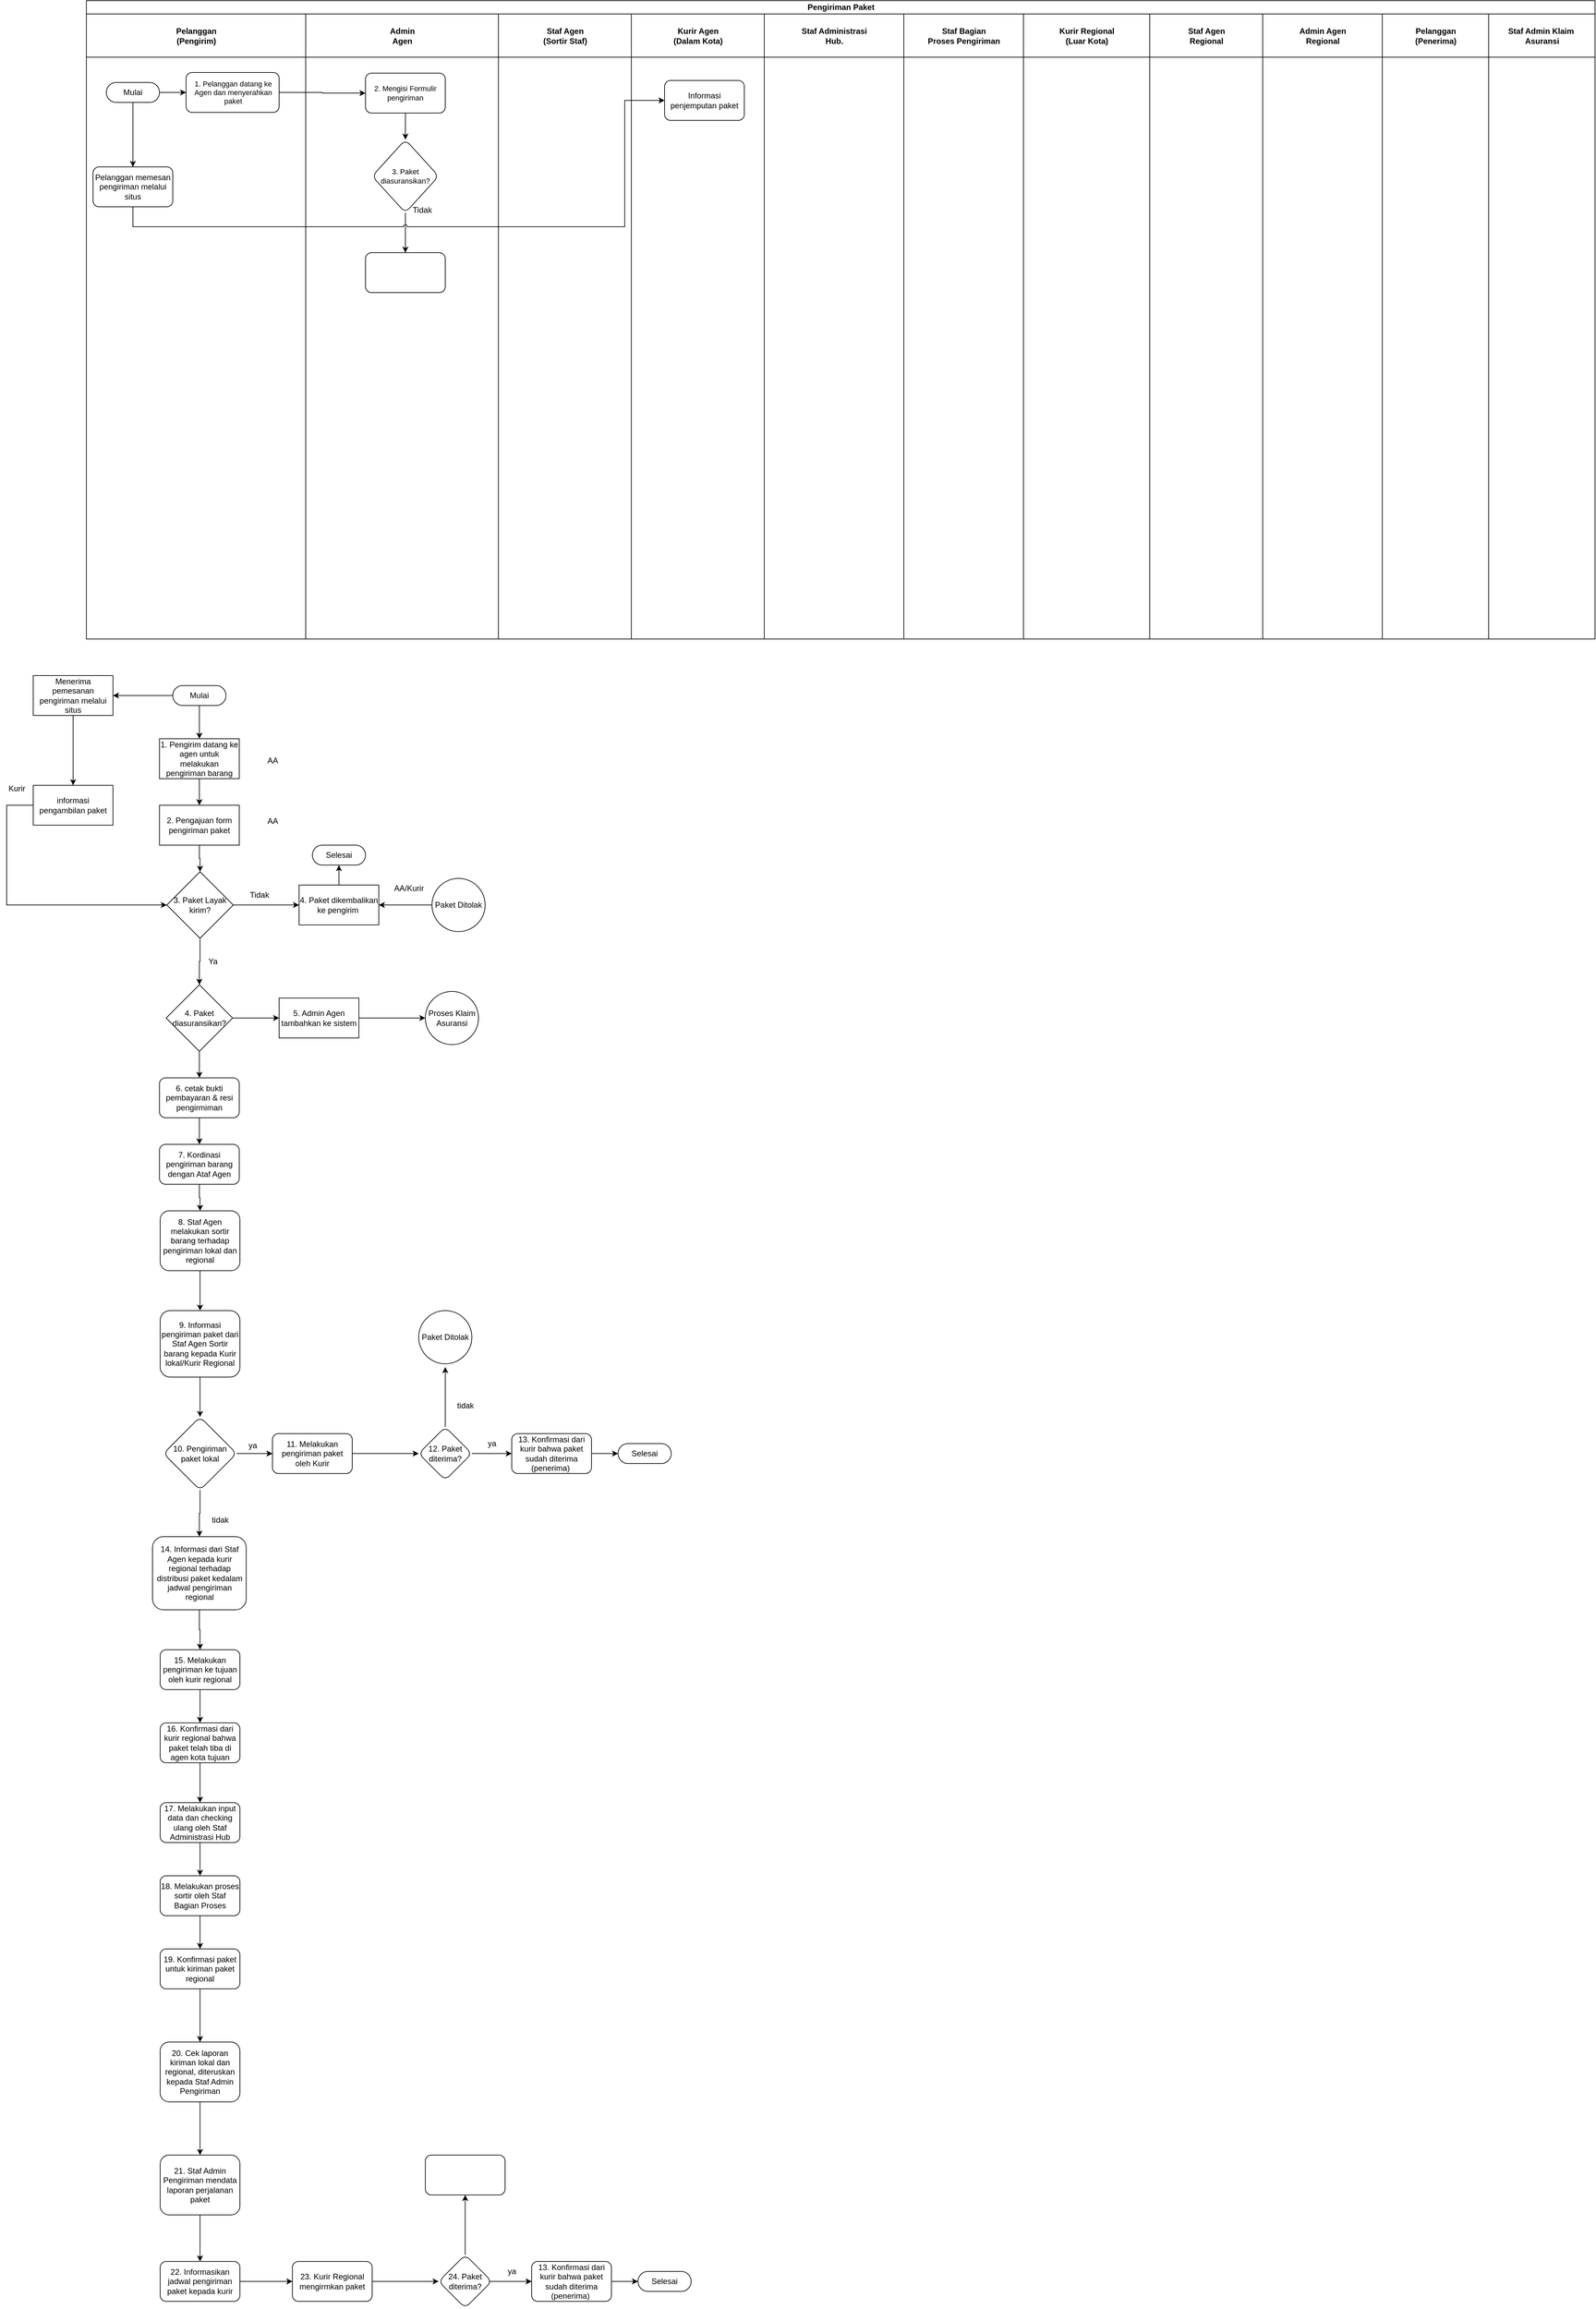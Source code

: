 <mxfile version="12.2.4" pages="1"><diagram id="DnavPj7X51x13cgDvJuS" name="Page-1"><mxGraphModel dx="2462" dy="880" grid="1" gridSize="10" guides="1" tooltips="1" connect="1" arrows="1" fold="1" page="1" pageScale="1" pageWidth="850" pageHeight="1100" math="0" shadow="0"><root><mxCell id="0"/><mxCell id="1" parent="0"/><mxCell id="16" value="Pengiriman Paket" style="swimlane;html=1;childLayout=stackLayout;resizeParent=1;resizeParentMax=0;startSize=20;" vertex="1" parent="1"><mxGeometry x="20" y="20" width="2270" height="960" as="geometry"/></mxCell><mxCell id="17" value="Pelanggan&lt;br&gt;(Pengirim)" style="swimlane;html=1;startSize=65;" vertex="1" parent="16"><mxGeometry y="20" width="330" height="940" as="geometry"/></mxCell><mxCell id="18" value="" style="edgeStyle=orthogonalEdgeStyle;rounded=0;orthogonalLoop=1;jettySize=auto;html=1;" edge="1" parent="17" source="20" target="21"><mxGeometry relative="1" as="geometry"/></mxCell><mxCell id="19" value="" style="edgeStyle=orthogonalEdgeStyle;rounded=0;orthogonalLoop=1;jettySize=auto;html=1;" edge="1" parent="17" source="20" target="22"><mxGeometry relative="1" as="geometry"/></mxCell><mxCell id="20" value="Mulai" style="html=1;dashed=0;whiteSpace=wrap;shape=mxgraph.dfd.start" vertex="1" parent="17"><mxGeometry x="30" y="103" width="80" height="30" as="geometry"/></mxCell><mxCell id="21" value="Pelanggan memesan pengiriman melalui situs" style="rounded=1;whiteSpace=wrap;html=1;dashed=0;align=center;" vertex="1" parent="17"><mxGeometry x="10" y="230" width="120" height="60" as="geometry"/></mxCell><mxCell id="22" value="&lt;div style=&quot;text-align: center;&quot;&gt;&lt;span style=&quot;background-color: initial;&quot;&gt;1. Pelanggan datang ke Agen dan menyerahkan paket&lt;/span&gt;&lt;/div&gt;" style="rounded=1;whiteSpace=wrap;html=1;dashed=0;align=left;verticalAlign=middle;horizontal=1;fontSize=11;" vertex="1" parent="17"><mxGeometry x="150" y="88" width="140" height="60" as="geometry"/></mxCell><mxCell id="23" value="Admin&lt;br&gt;Agen" style="swimlane;html=1;startSize=65;" vertex="1" parent="16"><mxGeometry x="330" y="20" width="290" height="940" as="geometry"/></mxCell><mxCell id="24" value="" style="edgeStyle=orthogonalEdgeStyle;rounded=0;orthogonalLoop=1;jettySize=auto;html=1;" edge="1" parent="23" source="25" target="27"><mxGeometry relative="1" as="geometry"/></mxCell><mxCell id="25" value="2. Mengisi Formulir pengiriman" style="whiteSpace=wrap;html=1;fontSize=11;rounded=1;dashed=0;" vertex="1" parent="23"><mxGeometry x="90" y="89" width="120" height="60" as="geometry"/></mxCell><mxCell id="26" value="" style="edgeStyle=orthogonalEdgeStyle;rounded=0;orthogonalLoop=1;jettySize=auto;html=1;" edge="1" parent="23" source="27" target="28"><mxGeometry relative="1" as="geometry"/></mxCell><mxCell id="27" value="3. Paket diasuransikan?" style="rhombus;whiteSpace=wrap;html=1;fontSize=11;rounded=1;dashed=0;" vertex="1" parent="23"><mxGeometry x="100" y="189" width="100" height="110" as="geometry"/></mxCell><mxCell id="28" value="" style="rounded=1;whiteSpace=wrap;html=1;fontSize=11;dashed=0;" vertex="1" parent="23"><mxGeometry x="90" y="359" width="120" height="60" as="geometry"/></mxCell><mxCell id="29" value="Tidak" style="text;html=1;align=center;verticalAlign=middle;resizable=0;points=[];autosize=1;strokeColor=none;fillColor=none;" vertex="1" parent="23"><mxGeometry x="150" y="280" width="50" height="30" as="geometry"/></mxCell><mxCell id="30" value="Staf Agen&lt;br&gt;(Sortir Staf)" style="swimlane;html=1;startSize=65;" vertex="1" parent="16"><mxGeometry x="620" y="20" width="200" height="940" as="geometry"><mxRectangle x="240" y="20" width="70" height="460" as="alternateBounds"/></mxGeometry></mxCell><mxCell id="31" value="Kurir Agen&lt;br&gt;(Dalam Kota)" style="swimlane;html=1;startSize=65;" vertex="1" parent="16"><mxGeometry x="820" y="20" width="200" height="940" as="geometry"><mxRectangle x="240" y="20" width="70" height="460" as="alternateBounds"/></mxGeometry></mxCell><mxCell id="32" value="Informasi penjemputan paket" style="rounded=1;whiteSpace=wrap;html=1;dashed=0;" vertex="1" parent="31"><mxGeometry x="50" y="100" width="120" height="60" as="geometry"/></mxCell><mxCell id="33" value="Staf Administrasi&lt;br&gt;Hub." style="swimlane;html=1;startSize=65;" vertex="1" parent="16"><mxGeometry x="1020" y="20" width="210" height="940" as="geometry"><mxRectangle x="240" y="20" width="70" height="460" as="alternateBounds"/></mxGeometry></mxCell><mxCell id="34" value="Staf Bagian&lt;br&gt;Proses Pengiriman" style="swimlane;html=1;startSize=65;" vertex="1" parent="16"><mxGeometry x="1230" y="20" width="180" height="940" as="geometry"/></mxCell><mxCell id="35" value="Kurir Regional &lt;br&gt;(Luar Kota)" style="swimlane;html=1;startSize=65;" vertex="1" parent="16"><mxGeometry x="1410" y="20" width="190" height="940" as="geometry"><mxRectangle x="240" y="20" width="70" height="460" as="alternateBounds"/></mxGeometry></mxCell><mxCell id="36" value="Staf Agen &lt;br&gt;Regional" style="swimlane;html=1;startSize=65;" vertex="1" parent="16"><mxGeometry x="1600" y="20" width="170" height="940" as="geometry"/></mxCell><mxCell id="37" value="Admin Agen &lt;br&gt;Regional" style="swimlane;html=1;startSize=65;" vertex="1" parent="16"><mxGeometry x="1770" y="20" width="180" height="940" as="geometry"/></mxCell><mxCell id="38" value="Pelanggan&lt;br&gt;(Penerima)" style="swimlane;html=1;startSize=65;" vertex="1" parent="16"><mxGeometry x="1950" y="20" width="160" height="940" as="geometry"/></mxCell><mxCell id="39" value="" style="edgeStyle=orthogonalEdgeStyle;rounded=0;orthogonalLoop=1;jettySize=auto;html=1;jumpStyle=arc;" edge="1" parent="16" source="21" target="32"><mxGeometry relative="1" as="geometry"><Array as="points"><mxPoint x="70" y="340"/><mxPoint x="810" y="340"/><mxPoint x="810" y="150"/></Array></mxGeometry></mxCell><mxCell id="40" value="Staf Admin Klaim&amp;nbsp;&lt;div&gt;Asuransi&lt;/div&gt;" style="swimlane;html=1;startSize=65;" vertex="1" parent="16"><mxGeometry x="2110" y="20" width="160" height="940" as="geometry"/></mxCell><mxCell id="41" value="" style="edgeStyle=orthogonalEdgeStyle;rounded=0;orthogonalLoop=1;jettySize=auto;html=1;" edge="1" parent="16" source="22" target="25"><mxGeometry relative="1" as="geometry"/></mxCell><mxCell id="42" value="" style="edgeStyle=orthogonalEdgeStyle;rounded=0;orthogonalLoop=1;jettySize=auto;html=1;" edge="1" parent="1" source="44" target="46"><mxGeometry relative="1" as="geometry"/></mxCell><mxCell id="43" value="" style="edgeStyle=orthogonalEdgeStyle;rounded=0;orthogonalLoop=1;jettySize=auto;html=1;" edge="1" parent="1" source="44" target="48"><mxGeometry relative="1" as="geometry"/></mxCell><mxCell id="44" value="Mulai" style="html=1;dashed=0;whiteSpace=wrap;shape=mxgraph.dfd.start" vertex="1" parent="1"><mxGeometry x="150" y="1050" width="80" height="30" as="geometry"/></mxCell><mxCell id="45" value="" style="edgeStyle=orthogonalEdgeStyle;rounded=0;orthogonalLoop=1;jettySize=auto;html=1;" edge="1" parent="1" source="46" target="57"><mxGeometry relative="1" as="geometry"/></mxCell><mxCell id="46" value="Menerima pemesanan pengiriman melalui situs" style="whiteSpace=wrap;html=1;dashed=0;" vertex="1" parent="1"><mxGeometry x="-60" y="1035" width="120" height="60" as="geometry"/></mxCell><mxCell id="47" value="" style="edgeStyle=orthogonalEdgeStyle;rounded=0;orthogonalLoop=1;jettySize=auto;html=1;" edge="1" parent="1" source="48" target="50"><mxGeometry relative="1" as="geometry"/></mxCell><mxCell id="48" value="1. Pengirim datang ke agen untuk melakukan pengiriman barang" style="whiteSpace=wrap;html=1;dashed=0;" vertex="1" parent="1"><mxGeometry x="130" y="1130" width="120" height="60" as="geometry"/></mxCell><mxCell id="49" value="" style="edgeStyle=orthogonalEdgeStyle;rounded=0;orthogonalLoop=1;jettySize=auto;html=1;" edge="1" parent="1" source="50" target="53"><mxGeometry relative="1" as="geometry"/></mxCell><mxCell id="50" value="2. Pengajuan form pengiriman paket" style="whiteSpace=wrap;html=1;dashed=0;" vertex="1" parent="1"><mxGeometry x="130" y="1230" width="120" height="60" as="geometry"/></mxCell><mxCell id="51" value="" style="edgeStyle=orthogonalEdgeStyle;rounded=0;orthogonalLoop=1;jettySize=auto;html=1;" edge="1" parent="1" source="53" target="55"><mxGeometry relative="1" as="geometry"/></mxCell><mxCell id="52" value="" style="edgeStyle=orthogonalEdgeStyle;rounded=0;orthogonalLoop=1;jettySize=auto;html=1;" edge="1" parent="1" source="53" target="63"><mxGeometry relative="1" as="geometry"/></mxCell><mxCell id="53" value="3. Paket Layak kirim?" style="rhombus;whiteSpace=wrap;html=1;dashed=0;" vertex="1" parent="1"><mxGeometry x="141" y="1330" width="100" height="100" as="geometry"/></mxCell><mxCell id="54" value="" style="edgeStyle=orthogonalEdgeStyle;rounded=0;orthogonalLoop=1;jettySize=auto;html=1;" edge="1" parent="1" source="55" target="58"><mxGeometry relative="1" as="geometry"/></mxCell><mxCell id="55" value="4. Paket dikembalikan ke pengirim&amp;nbsp;" style="whiteSpace=wrap;html=1;dashed=0;" vertex="1" parent="1"><mxGeometry x="340" y="1350" width="120" height="60" as="geometry"/></mxCell><mxCell id="56" style="edgeStyle=orthogonalEdgeStyle;rounded=0;orthogonalLoop=1;jettySize=auto;html=1;entryX=0;entryY=0.5;entryDx=0;entryDy=0;" edge="1" parent="1" source="57" target="53"><mxGeometry relative="1" as="geometry"><Array as="points"><mxPoint x="-100" y="1380"/></Array></mxGeometry></mxCell><mxCell id="57" value="informasi pengambilan paket" style="whiteSpace=wrap;html=1;dashed=0;" vertex="1" parent="1"><mxGeometry x="-60" y="1200" width="120" height="60" as="geometry"/></mxCell><mxCell id="58" value="Selesai" style="html=1;dashed=0;whiteSpace=wrap;shape=mxgraph.dfd.start" vertex="1" parent="1"><mxGeometry x="360" y="1290" width="80" height="30" as="geometry"/></mxCell><mxCell id="59" value="Ya" style="text;html=1;align=center;verticalAlign=middle;resizable=0;points=[];autosize=1;strokeColor=none;fillColor=none;" vertex="1" parent="1"><mxGeometry x="190" y="1450" width="40" height="30" as="geometry"/></mxCell><mxCell id="60" value="Tidak" style="text;html=1;align=center;verticalAlign=middle;resizable=0;points=[];autosize=1;strokeColor=none;fillColor=none;" vertex="1" parent="1"><mxGeometry x="255" y="1350" width="50" height="30" as="geometry"/></mxCell><mxCell id="61" value="" style="edgeStyle=orthogonalEdgeStyle;rounded=0;orthogonalLoop=1;jettySize=auto;html=1;" edge="1" parent="1" source="63" target="65"><mxGeometry relative="1" as="geometry"/></mxCell><mxCell id="62" value="" style="edgeStyle=orthogonalEdgeStyle;rounded=0;orthogonalLoop=1;jettySize=auto;html=1;" edge="1" parent="1" source="63" target="68"><mxGeometry relative="1" as="geometry"/></mxCell><mxCell id="63" value="4. Paket diasuransikan?" style="rhombus;whiteSpace=wrap;html=1;dashed=0;" vertex="1" parent="1"><mxGeometry x="140" y="1500" width="100" height="100" as="geometry"/></mxCell><mxCell id="64" value="" style="edgeStyle=orthogonalEdgeStyle;rounded=0;orthogonalLoop=1;jettySize=auto;html=1;" edge="1" parent="1" source="65" target="66"><mxGeometry relative="1" as="geometry"/></mxCell><mxCell id="65" value="5. Admin Agen tambahkan ke sistem" style="whiteSpace=wrap;html=1;dashed=0;" vertex="1" parent="1"><mxGeometry x="310" y="1520" width="120" height="60" as="geometry"/></mxCell><mxCell id="66" value="Proses Klaim Asuransi" style="ellipse;whiteSpace=wrap;html=1;dashed=0;" vertex="1" parent="1"><mxGeometry x="530" y="1510" width="80" height="80" as="geometry"/></mxCell><mxCell id="67" value="" style="edgeStyle=orthogonalEdgeStyle;rounded=0;orthogonalLoop=1;jettySize=auto;html=1;" edge="1" parent="1" source="68" target="74"><mxGeometry relative="1" as="geometry"/></mxCell><mxCell id="68" value="6. cetak bukti pembayaran &amp;amp; resi pengirmiman" style="rounded=1;whiteSpace=wrap;html=1;dashed=0;" vertex="1" parent="1"><mxGeometry x="130" y="1640" width="120" height="60" as="geometry"/></mxCell><mxCell id="69" value="AA" style="text;html=1;align=center;verticalAlign=middle;resizable=0;points=[];autosize=1;strokeColor=none;fillColor=none;" vertex="1" parent="1"><mxGeometry x="280" y="1148" width="40" height="30" as="geometry"/></mxCell><mxCell id="70" value="AA" style="text;html=1;align=center;verticalAlign=middle;resizable=0;points=[];autosize=1;strokeColor=none;fillColor=none;" vertex="1" parent="1"><mxGeometry x="280" y="1239" width="40" height="30" as="geometry"/></mxCell><mxCell id="71" value="AA/Kurir" style="text;html=1;align=center;verticalAlign=middle;resizable=0;points=[];autosize=1;strokeColor=none;fillColor=none;" vertex="1" parent="1"><mxGeometry x="470" y="1340" width="70" height="30" as="geometry"/></mxCell><mxCell id="72" value="Kurir" style="text;html=1;align=center;verticalAlign=middle;resizable=0;points=[];autosize=1;strokeColor=none;fillColor=none;" vertex="1" parent="1"><mxGeometry x="-110" y="1190" width="50" height="30" as="geometry"/></mxCell><mxCell id="73" value="" style="edgeStyle=orthogonalEdgeStyle;rounded=0;orthogonalLoop=1;jettySize=auto;html=1;" edge="1" parent="1" source="74" target="76"><mxGeometry relative="1" as="geometry"/></mxCell><mxCell id="74" value="7. Kordinasi pengiriman barang dengan Ataf Agen" style="whiteSpace=wrap;html=1;rounded=1;dashed=0;" vertex="1" parent="1"><mxGeometry x="130" y="1740" width="120" height="60" as="geometry"/></mxCell><mxCell id="75" value="" style="edgeStyle=orthogonalEdgeStyle;rounded=0;orthogonalLoop=1;jettySize=auto;html=1;" edge="1" parent="1" source="76" target="78"><mxGeometry relative="1" as="geometry"/></mxCell><mxCell id="76" value="8. Staf Agen melakukan sortir barang terhadap pengiriman lokal dan regional" style="whiteSpace=wrap;html=1;rounded=1;dashed=0;" vertex="1" parent="1"><mxGeometry x="131" y="1840" width="120" height="90" as="geometry"/></mxCell><mxCell id="77" value="" style="edgeStyle=orthogonalEdgeStyle;rounded=0;orthogonalLoop=1;jettySize=auto;html=1;" edge="1" parent="1" source="78" target="81"><mxGeometry relative="1" as="geometry"/></mxCell><mxCell id="78" value="9. Informasi pengiriman paket dari Staf Agen Sortir barang kepada Kurir lokal/Kurir Regional" style="whiteSpace=wrap;html=1;rounded=1;dashed=0;" vertex="1" parent="1"><mxGeometry x="131" y="1990" width="120" height="100" as="geometry"/></mxCell><mxCell id="79" value="" style="edgeStyle=orthogonalEdgeStyle;rounded=0;orthogonalLoop=1;jettySize=auto;html=1;" edge="1" parent="1" source="81" target="83"><mxGeometry relative="1" as="geometry"/></mxCell><mxCell id="80" value="" style="edgeStyle=orthogonalEdgeStyle;rounded=0;orthogonalLoop=1;jettySize=auto;html=1;" edge="1" parent="1" source="81" target="97"><mxGeometry relative="1" as="geometry"/></mxCell><mxCell id="81" value="10. Pengiriman paket lokal" style="rhombus;whiteSpace=wrap;html=1;rounded=1;dashed=0;" vertex="1" parent="1"><mxGeometry x="136" y="2150" width="110" height="110" as="geometry"/></mxCell><mxCell id="82" value="" style="edgeStyle=orthogonalEdgeStyle;rounded=0;orthogonalLoop=1;jettySize=auto;html=1;" edge="1" parent="1" source="83" target="86"><mxGeometry relative="1" as="geometry"/></mxCell><mxCell id="83" value="11. Melakukan pengiriman paket oleh Kurir" style="whiteSpace=wrap;html=1;rounded=1;dashed=0;" vertex="1" parent="1"><mxGeometry x="300" y="2175" width="120" height="60" as="geometry"/></mxCell><mxCell id="84" value="" style="edgeStyle=orthogonalEdgeStyle;rounded=0;orthogonalLoop=1;jettySize=auto;html=1;" edge="1" parent="1" source="86" target="88"><mxGeometry relative="1" as="geometry"/></mxCell><mxCell id="85" value="" style="edgeStyle=orthogonalEdgeStyle;rounded=0;orthogonalLoop=1;jettySize=auto;html=1;" edge="1" parent="1" source="86"><mxGeometry relative="1" as="geometry"><mxPoint x="560" y="2075" as="targetPoint"/></mxGeometry></mxCell><mxCell id="86" value="12. Paket diterima?" style="rhombus;whiteSpace=wrap;html=1;rounded=1;dashed=0;" vertex="1" parent="1"><mxGeometry x="520" y="2165" width="80" height="80" as="geometry"/></mxCell><mxCell id="87" value="" style="edgeStyle=orthogonalEdgeStyle;rounded=0;orthogonalLoop=1;jettySize=auto;html=1;" edge="1" parent="1" source="88" target="94"><mxGeometry relative="1" as="geometry"/></mxCell><mxCell id="88" value="13. Konfirmasi dari kurir bahwa paket sudah diterima (penerima)&amp;nbsp;" style="whiteSpace=wrap;html=1;rounded=1;dashed=0;" vertex="1" parent="1"><mxGeometry x="660" y="2175" width="120" height="60" as="geometry"/></mxCell><mxCell id="89" style="edgeStyle=orthogonalEdgeStyle;rounded=0;orthogonalLoop=1;jettySize=auto;html=1;entryX=1;entryY=0.5;entryDx=0;entryDy=0;" edge="1" parent="1" source="90" target="55"><mxGeometry relative="1" as="geometry"/></mxCell><mxCell id="90" value="Paket Ditolak" style="ellipse;whiteSpace=wrap;html=1;dashed=0;" vertex="1" parent="1"><mxGeometry x="540" y="1340" width="80" height="80" as="geometry"/></mxCell><mxCell id="91" value="ya" style="text;html=1;align=center;verticalAlign=middle;resizable=0;points=[];autosize=1;strokeColor=none;fillColor=none;" vertex="1" parent="1"><mxGeometry x="250" y="2178" width="40" height="30" as="geometry"/></mxCell><mxCell id="92" value="tidak" style="text;html=1;align=center;verticalAlign=middle;resizable=0;points=[];autosize=1;strokeColor=none;fillColor=none;" vertex="1" parent="1"><mxGeometry x="565" y="2118" width="50" height="30" as="geometry"/></mxCell><mxCell id="93" value="ya" style="text;html=1;align=center;verticalAlign=middle;resizable=0;points=[];autosize=1;strokeColor=none;fillColor=none;" vertex="1" parent="1"><mxGeometry x="610" y="2175" width="40" height="30" as="geometry"/></mxCell><mxCell id="94" value="Selesai" style="html=1;dashed=0;whiteSpace=wrap;shape=mxgraph.dfd.start" vertex="1" parent="1"><mxGeometry x="820" y="2190" width="80" height="30" as="geometry"/></mxCell><mxCell id="95" value="Paket Ditolak" style="ellipse;whiteSpace=wrap;html=1;dashed=0;" vertex="1" parent="1"><mxGeometry x="520" y="1990" width="80" height="80" as="geometry"/></mxCell><mxCell id="96" value="" style="edgeStyle=orthogonalEdgeStyle;rounded=0;orthogonalLoop=1;jettySize=auto;html=1;" edge="1" parent="1" source="97" target="100"><mxGeometry relative="1" as="geometry"/></mxCell><mxCell id="97" value="14. Informasi dari Staf Agen kepada kurir regional terhadap distribusi paket kedalam jadwal pengiriman regional" style="whiteSpace=wrap;html=1;rounded=1;dashed=0;" vertex="1" parent="1"><mxGeometry x="119.5" y="2330" width="141" height="110" as="geometry"/></mxCell><mxCell id="98" value="tidak" style="text;html=1;align=center;verticalAlign=middle;resizable=0;points=[];autosize=1;strokeColor=none;fillColor=none;" vertex="1" parent="1"><mxGeometry x="196" y="2290" width="50" height="30" as="geometry"/></mxCell><mxCell id="99" value="" style="edgeStyle=orthogonalEdgeStyle;rounded=0;orthogonalLoop=1;jettySize=auto;html=1;" edge="1" parent="1" source="100" target="102"><mxGeometry relative="1" as="geometry"/></mxCell><mxCell id="100" value="15. Melakukan pengiriman ke tujuan oleh kurir regional" style="whiteSpace=wrap;html=1;rounded=1;dashed=0;" vertex="1" parent="1"><mxGeometry x="131" y="2500" width="120" height="60" as="geometry"/></mxCell><mxCell id="101" value="" style="edgeStyle=orthogonalEdgeStyle;rounded=0;orthogonalLoop=1;jettySize=auto;html=1;" edge="1" parent="1" source="102" target="104"><mxGeometry relative="1" as="geometry"/></mxCell><mxCell id="102" value="16. Konfirmasi dari kurir regional bahwa paket telah tiba di agen kota tujuan" style="whiteSpace=wrap;html=1;rounded=1;dashed=0;" vertex="1" parent="1"><mxGeometry x="131" y="2610" width="120" height="60" as="geometry"/></mxCell><mxCell id="103" value="" style="edgeStyle=orthogonalEdgeStyle;rounded=0;orthogonalLoop=1;jettySize=auto;html=1;" edge="1" parent="1" source="104" target="106"><mxGeometry relative="1" as="geometry"/></mxCell><mxCell id="104" value="17. Melakukan input data dan checking ulang oleh Staf Administrasi Hub" style="whiteSpace=wrap;html=1;rounded=1;dashed=0;" vertex="1" parent="1"><mxGeometry x="131" y="2730" width="120" height="60" as="geometry"/></mxCell><mxCell id="105" value="" style="edgeStyle=orthogonalEdgeStyle;rounded=0;orthogonalLoop=1;jettySize=auto;html=1;" edge="1" parent="1" source="106" target="108"><mxGeometry relative="1" as="geometry"/></mxCell><mxCell id="106" value="18. Melakukan proses sortir oleh Staf Bagian Proses" style="whiteSpace=wrap;html=1;rounded=1;dashed=0;" vertex="1" parent="1"><mxGeometry x="131" y="2840" width="120" height="60" as="geometry"/></mxCell><mxCell id="107" value="" style="edgeStyle=orthogonalEdgeStyle;rounded=0;orthogonalLoop=1;jettySize=auto;html=1;" edge="1" parent="1" source="108" target="110"><mxGeometry relative="1" as="geometry"/></mxCell><mxCell id="108" value="19. Konfirmasi paket untuk kiriman paket regional" style="whiteSpace=wrap;html=1;rounded=1;dashed=0;" vertex="1" parent="1"><mxGeometry x="131" y="2950" width="120" height="60" as="geometry"/></mxCell><mxCell id="109" value="" style="edgeStyle=orthogonalEdgeStyle;rounded=0;orthogonalLoop=1;jettySize=auto;html=1;" edge="1" parent="1" source="110" target="112"><mxGeometry relative="1" as="geometry"/></mxCell><mxCell id="110" value="20. Cek laporan kiriman lokal dan regional, diteruskan kepada Staf Admin Pengiriman" style="whiteSpace=wrap;html=1;rounded=1;dashed=0;" vertex="1" parent="1"><mxGeometry x="131" y="3090" width="120" height="90" as="geometry"/></mxCell><mxCell id="111" value="" style="edgeStyle=orthogonalEdgeStyle;rounded=0;orthogonalLoop=1;jettySize=auto;html=1;" edge="1" parent="1" source="112" target="114"><mxGeometry relative="1" as="geometry"/></mxCell><mxCell id="112" value="21. Staf Admin Pengiriman mendata laporan perjalanan paket" style="whiteSpace=wrap;html=1;rounded=1;dashed=0;" vertex="1" parent="1"><mxGeometry x="131" y="3260" width="120" height="90" as="geometry"/></mxCell><mxCell id="113" value="" style="edgeStyle=orthogonalEdgeStyle;rounded=0;orthogonalLoop=1;jettySize=auto;html=1;" edge="1" parent="1" source="114" target="116"><mxGeometry relative="1" as="geometry"/></mxCell><mxCell id="114" value="22. Informasikan jadwal pengiriman paket kepada kurir" style="whiteSpace=wrap;html=1;rounded=1;dashed=0;" vertex="1" parent="1"><mxGeometry x="131" y="3420" width="120" height="60" as="geometry"/></mxCell><mxCell id="115" value="" style="edgeStyle=orthogonalEdgeStyle;rounded=0;orthogonalLoop=1;jettySize=auto;html=1;" edge="1" parent="1" source="116" target="118"><mxGeometry relative="1" as="geometry"/></mxCell><mxCell id="116" value="23. Kurir Regional mengirmkan paket" style="whiteSpace=wrap;html=1;rounded=1;dashed=0;" vertex="1" parent="1"><mxGeometry x="330" y="3420" width="120" height="60" as="geometry"/></mxCell><mxCell id="117" value="" style="edgeStyle=orthogonalEdgeStyle;rounded=0;orthogonalLoop=1;jettySize=auto;html=1;" edge="1" parent="1" source="118" target="124"><mxGeometry relative="1" as="geometry"/></mxCell><mxCell id="118" value="24. Paket diterima?" style="rhombus;whiteSpace=wrap;html=1;rounded=1;dashed=0;" vertex="1" parent="1"><mxGeometry x="550" y="3410" width="80" height="80" as="geometry"/></mxCell><mxCell id="119" value="13. Konfirmasi dari kurir bahwa paket sudah diterima (penerima)&amp;nbsp;" style="whiteSpace=wrap;html=1;rounded=1;dashed=0;" vertex="1" parent="1"><mxGeometry x="690" y="3420" width="120" height="60" as="geometry"/></mxCell><mxCell id="120" value="Selesai" style="html=1;dashed=0;whiteSpace=wrap;shape=mxgraph.dfd.start" vertex="1" parent="1"><mxGeometry x="850" y="3435" width="80" height="30" as="geometry"/></mxCell><mxCell id="121" value="" style="edgeStyle=orthogonalEdgeStyle;rounded=0;orthogonalLoop=1;jettySize=auto;html=1;" edge="1" parent="1" source="119" target="120"><mxGeometry relative="1" as="geometry"/></mxCell><mxCell id="122" value="ya" style="text;html=1;align=center;verticalAlign=middle;resizable=0;points=[];autosize=1;strokeColor=none;fillColor=none;" vertex="1" parent="1"><mxGeometry x="640" y="3420" width="40" height="30" as="geometry"/></mxCell><mxCell id="123" value="" style="edgeStyle=orthogonalEdgeStyle;rounded=0;orthogonalLoop=1;jettySize=auto;html=1;exitX=0.951;exitY=0.5;exitDx=0;exitDy=0;exitPerimeter=0;" edge="1" parent="1" source="118" target="119"><mxGeometry relative="1" as="geometry"><mxPoint x="630" y="3450" as="sourcePoint"/></mxGeometry></mxCell><mxCell id="124" value="" style="whiteSpace=wrap;html=1;rounded=1;dashed=0;" vertex="1" parent="1"><mxGeometry x="530" y="3260" width="120" height="60" as="geometry"/></mxCell></root></mxGraphModel></diagram></mxfile>